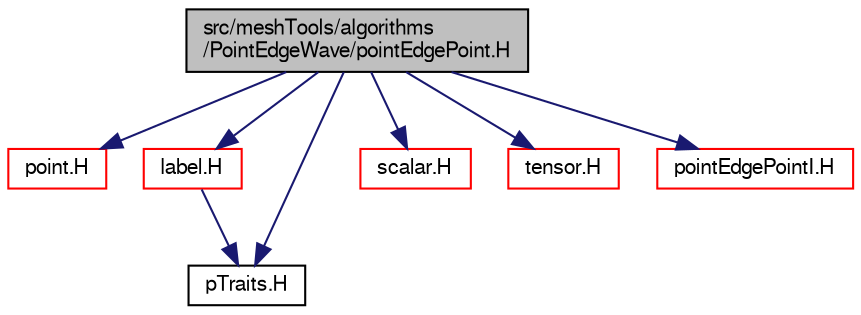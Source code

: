 digraph "src/meshTools/algorithms/PointEdgeWave/pointEdgePoint.H"
{
  bgcolor="transparent";
  edge [fontname="FreeSans",fontsize="10",labelfontname="FreeSans",labelfontsize="10"];
  node [fontname="FreeSans",fontsize="10",shape=record];
  Node0 [label="src/meshTools/algorithms\l/PointEdgeWave/pointEdgePoint.H",height=0.2,width=0.4,color="black", fillcolor="grey75", style="filled", fontcolor="black"];
  Node0 -> Node1 [color="midnightblue",fontsize="10",style="solid",fontname="FreeSans"];
  Node1 [label="point.H",height=0.2,width=0.4,color="red",URL="$a12059.html"];
  Node0 -> Node6 [color="midnightblue",fontsize="10",style="solid",fontname="FreeSans"];
  Node6 [label="label.H",height=0.2,width=0.4,color="red",URL="$a12371.html"];
  Node6 -> Node9 [color="midnightblue",fontsize="10",style="solid",fontname="FreeSans"];
  Node9 [label="pTraits.H",height=0.2,width=0.4,color="black",URL="$a12437.html"];
  Node0 -> Node3 [color="midnightblue",fontsize="10",style="solid",fontname="FreeSans"];
  Node3 [label="scalar.H",height=0.2,width=0.4,color="red",URL="$a12533.html"];
  Node0 -> Node47 [color="midnightblue",fontsize="10",style="solid",fontname="FreeSans"];
  Node47 [label="tensor.H",height=0.2,width=0.4,color="red",URL="$a12755.html"];
  Node0 -> Node9 [color="midnightblue",fontsize="10",style="solid",fontname="FreeSans"];
  Node0 -> Node56 [color="midnightblue",fontsize="10",style="solid",fontname="FreeSans"];
  Node56 [label="pointEdgePointI.H",height=0.2,width=0.4,color="red",URL="$a07226.html"];
}
